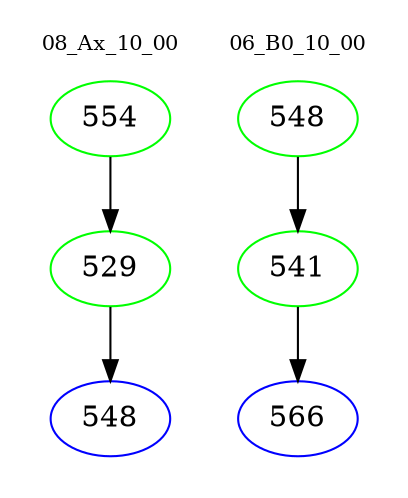 digraph{
subgraph cluster_0 {
color = white
label = "08_Ax_10_00";
fontsize=10;
T0_554 [label="554", color="green"]
T0_554 -> T0_529 [color="black"]
T0_529 [label="529", color="green"]
T0_529 -> T0_548 [color="black"]
T0_548 [label="548", color="blue"]
}
subgraph cluster_1 {
color = white
label = "06_B0_10_00";
fontsize=10;
T1_548 [label="548", color="green"]
T1_548 -> T1_541 [color="black"]
T1_541 [label="541", color="green"]
T1_541 -> T1_566 [color="black"]
T1_566 [label="566", color="blue"]
}
}
